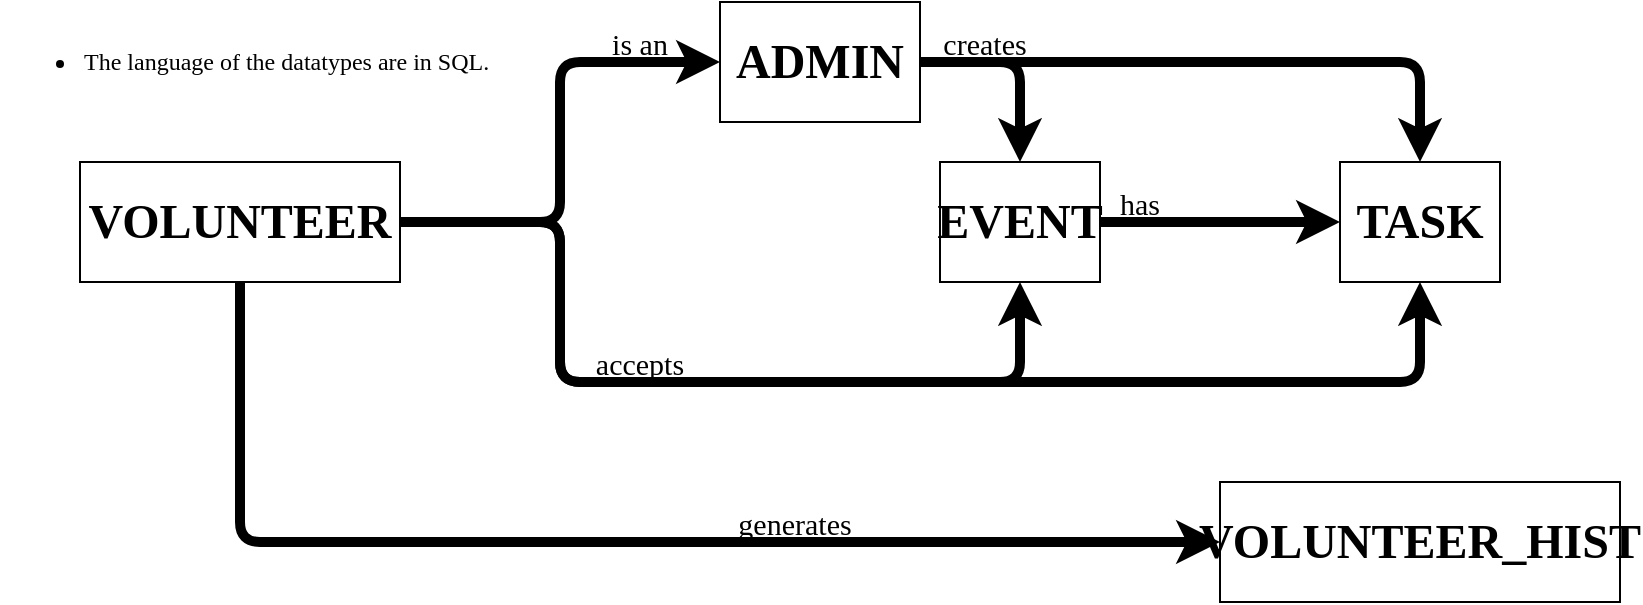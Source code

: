<mxfile>
    <diagram id="OOGeuDpNiOZ6lB6-GOxb" name="Concept_1">
        <mxGraphModel dx="1912" dy="901" grid="1" gridSize="10" guides="1" tooltips="1" connect="1" arrows="1" fold="1" page="0" pageScale="1" pageWidth="850" pageHeight="1100" background="light-dark(#FFFFFF,#FFFFFF)" math="0" shadow="0">
            <root>
                <mxCell id="0"/>
                <mxCell id="1" parent="0"/>
                <mxCell id="32" value="&lt;ul&gt;&lt;li&gt;&lt;font style=&quot;color: light-dark(rgb(0, 0, 0), rgb(0, 0, 0));&quot; face=&quot;Calibri&quot;&gt;The language of the datatypes are in SQL.&lt;/font&gt;&lt;/li&gt;&lt;/ul&gt;" style="text;html=1;align=left;verticalAlign=middle;resizable=0;points=[];autosize=1;strokeColor=none;fillColor=none;" parent="1" vertex="1">
                    <mxGeometry x="40" y="40" width="270" height="60" as="geometry"/>
                </mxCell>
                <mxCell id="69" value="" style="edgeStyle=orthogonalEdgeStyle;exitX=1;exitY=0.5;exitDx=0;exitDy=0;entryX=0;entryY=0.5;entryDx=0;entryDy=0;strokeColor=light-dark(#000000,#0038FF);strokeWidth=5;fontFamily=Calibri;fontColor=light-dark(#000000,#0038FF);labelBackgroundColor=none;jumpStyle=arc;" edge="1" parent="1" source="60" target="62">
                    <mxGeometry relative="1" as="geometry"/>
                </mxCell>
                <mxCell id="60" value="VOLUNTEER" style="whiteSpace=wrap;fillColor=none;fontFamily=Calibri;fontColor=light-dark(#000000,#0038FF);fontSize=24;fontStyle=1;align=center;" vertex="1" parent="1">
                    <mxGeometry x="80" y="120" width="160" height="60" as="geometry"/>
                </mxCell>
                <mxCell id="62" value="ADMIN" style="whiteSpace=wrap;fillColor=none;fontFamily=Calibri;fontColor=light-dark(#000000,#00F3FF);fontSize=24;fontStyle=1;align=center;" vertex="1" parent="1">
                    <mxGeometry x="400" y="40" width="100" height="60" as="geometry"/>
                </mxCell>
                <mxCell id="63" value="VOLUNTEER_HIST" style="whiteSpace=wrap;fillColor=none;fontFamily=Calibri;fontColor=light-dark(#000000,#9300FF);fontSize=24;fontStyle=1;align=center;" vertex="1" parent="1">
                    <mxGeometry x="650" y="280" width="200" height="60" as="geometry"/>
                </mxCell>
                <mxCell id="64" value="EVENT" style="whiteSpace=wrap;fillColor=none;fontFamily=Calibri;fontColor=light-dark(#000000,#FF7100);fontSize=24;fontStyle=1;align=center;" vertex="1" parent="1">
                    <mxGeometry x="510" y="120" width="80" height="60" as="geometry"/>
                </mxCell>
                <mxCell id="65" value="TASK" style="whiteSpace=wrap;fillColor=none;fontFamily=Calibri;fontColor=light-dark(#000000,#FFC600);fontSize=24;fontStyle=1;align=center;" vertex="1" parent="1">
                    <mxGeometry x="710" y="120" width="80" height="60" as="geometry"/>
                </mxCell>
                <mxCell id="71" value="is an" style="edgeStyle=orthogonalEdgeStyle;exitX=1;exitY=0.5;exitDx=0;exitDy=0;entryX=0.5;entryY=1;entryDx=0;entryDy=0;strokeColor=light-dark(#000000,#0038FF);strokeWidth=5;fontFamily=Calibri;fontColor=light-dark(#000000,#0038FF);flowAnimation=0;labelBackgroundColor=none;fontSize=15;jumpStyle=arc;" edge="1" parent="1" source="60" target="64">
                    <mxGeometry x="-0.636" y="98" relative="1" as="geometry">
                        <mxPoint x="210" y="160" as="sourcePoint"/>
                        <mxPoint x="320" y="230" as="targetPoint"/>
                        <Array as="points">
                            <mxPoint x="320" y="150"/>
                            <mxPoint x="320" y="230"/>
                            <mxPoint x="550" y="230"/>
                        </Array>
                        <mxPoint x="-58" y="-90" as="offset"/>
                    </mxGeometry>
                </mxCell>
                <mxCell id="72" value="generates" style="edgeStyle=orthogonalEdgeStyle;exitX=0.5;exitY=1;exitDx=0;exitDy=0;entryX=0;entryY=0.5;entryDx=0;entryDy=0;strokeColor=light-dark(#000000,#0038FF);strokeWidth=5;fontFamily=Calibri;fontColor=light-dark(#000000,#0038FF);flowAnimation=0;labelBackgroundColor=none;fontSize=15;jumpStyle=arc;" edge="1" parent="1" source="60" target="63">
                    <mxGeometry x="0.314" y="10" relative="1" as="geometry">
                        <mxPoint x="210" y="160" as="sourcePoint"/>
                        <mxPoint x="330" y="280" as="targetPoint"/>
                        <mxPoint as="offset"/>
                    </mxGeometry>
                </mxCell>
                <mxCell id="78" value="" style="edgeStyle=orthogonalEdgeStyle;exitX=1;exitY=0.5;exitDx=0;exitDy=0;entryX=0.5;entryY=0;entryDx=0;entryDy=0;strokeColor=light-dark(#000000,#00F3FF);strokeWidth=5;fontFamily=Calibri;fontColor=light-dark(#000000,#0038FF);labelBackgroundColor=none;jumpStyle=arc;" edge="1" parent="1" source="62" target="64">
                    <mxGeometry relative="1" as="geometry">
                        <mxPoint x="210" y="160" as="sourcePoint"/>
                        <mxPoint x="330" y="80" as="targetPoint"/>
                    </mxGeometry>
                </mxCell>
                <mxCell id="79" value="creates" style="edgeStyle=orthogonalEdgeStyle;exitX=1;exitY=0.5;exitDx=0;exitDy=0;strokeColor=light-dark(#000000,#00F3FF);strokeWidth=5;fontFamily=Calibri;fontColor=light-dark(#000000,#00F3FF);labelBackgroundColor=none;entryX=0.5;entryY=0;entryDx=0;entryDy=0;fontSize=15;jumpStyle=arc;" edge="1" parent="1" source="62" target="65">
                    <mxGeometry x="-0.784" y="10" relative="1" as="geometry">
                        <mxPoint x="610" y="30" as="sourcePoint"/>
                        <mxPoint x="710" y="120" as="targetPoint"/>
                        <mxPoint as="offset"/>
                    </mxGeometry>
                </mxCell>
                <mxCell id="83" value="has" style="edgeStyle=elbowEdgeStyle;exitX=1;exitY=0.5;exitDx=0;exitDy=0;entryX=0;entryY=0.5;entryDx=0;entryDy=0;strokeColor=light-dark(#000000,#FF7100);strokeWidth=5;fontFamily=Calibri;fontColor=light-dark(#000000,#FF7100);labelBackgroundColor=none;fontSize=15;" edge="1" parent="1" source="64" target="65">
                    <mxGeometry x="-0.667" y="10" relative="1" as="geometry">
                        <mxPoint x="440" y="240" as="sourcePoint"/>
                        <mxPoint x="720" y="190" as="targetPoint"/>
                        <Array as="points">
                            <mxPoint x="630" y="150"/>
                        </Array>
                        <mxPoint as="offset"/>
                    </mxGeometry>
                </mxCell>
                <mxCell id="135" value="accepts" style="edgeStyle=orthogonalEdgeStyle;exitX=1;exitY=0.5;exitDx=0;exitDy=0;entryX=0.5;entryY=1;entryDx=0;entryDy=0;strokeColor=light-dark(#000000,#0038FF);strokeWidth=5;fontFamily=Calibri;fontColor=light-dark(#000000,#0038FF);flowAnimation=0;labelBackgroundColor=none;fontSize=15;jumpStyle=arc;" edge="1" parent="1" source="60" target="65">
                    <mxGeometry x="-0.375" y="10" relative="1" as="geometry">
                        <mxPoint x="250" y="160" as="sourcePoint"/>
                        <mxPoint x="560" y="190" as="targetPoint"/>
                        <Array as="points">
                            <mxPoint x="320" y="150"/>
                            <mxPoint x="320" y="230"/>
                            <mxPoint x="750" y="230"/>
                        </Array>
                        <mxPoint as="offset"/>
                    </mxGeometry>
                </mxCell>
            </root>
        </mxGraphModel>
    </diagram>
</mxfile>
